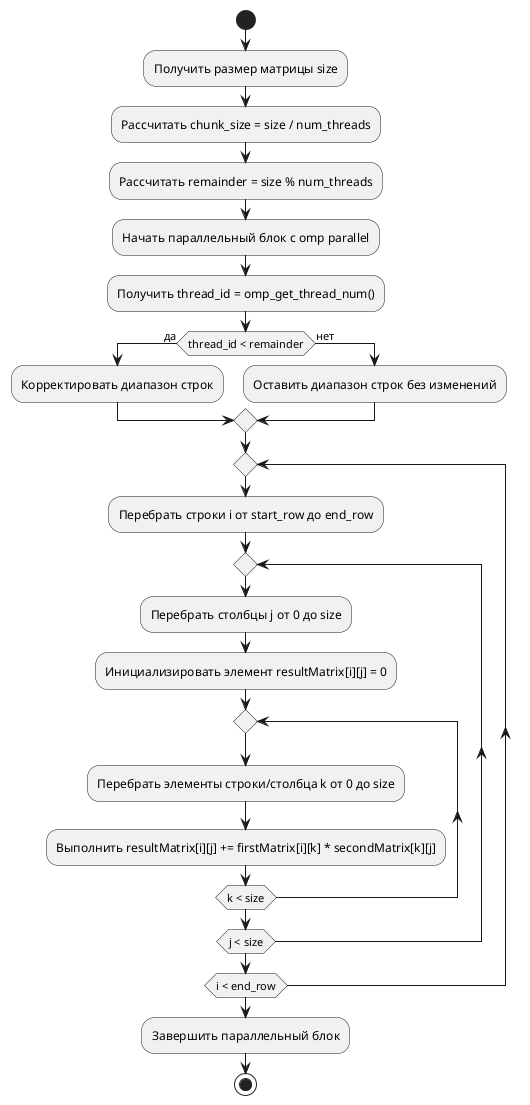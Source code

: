 @startuml Manual Multiply
start
:Получить размер матрицы size;
:Рассчитать chunk_size = size / num_threads;
:Рассчитать remainder = size % num_threads;
:Начать параллельный блок с omp parallel;
:Получить thread_id = omp_get_thread_num();
if (thread_id < remainder) then (да)
  :Корректировать диапазон строк;
else (нет)
  :Оставить диапазон строк без изменений;
endif
repeat
    :Перебрать строки i от start_row до end_row;
    repeat
        :Перебрать столбцы j от 0 до size;
        :Инициализировать элемент resultMatrix[i][j] = 0;
        repeat
            :Перебрать элементы строки/столбца k от 0 до size;
            :Выполнить resultMatrix[i][j] += firstMatrix[i][k] * secondMatrix[k][j];
        repeat while (k < size)
    repeat while (j < size)
repeat while (i < end_row)
:Завершить параллельный блок;
stop
@enduml
